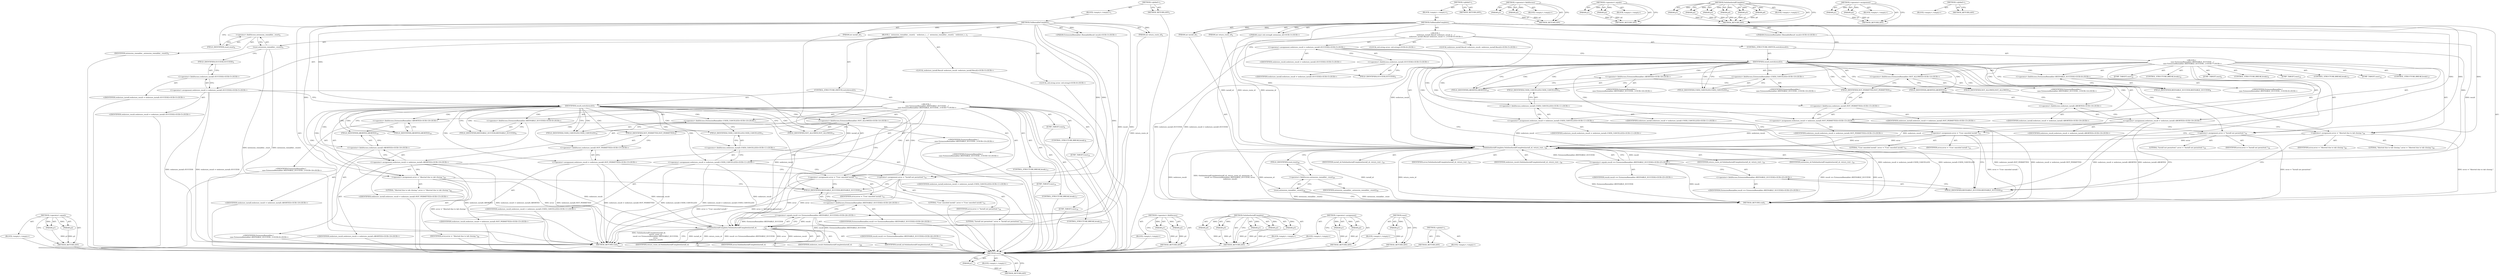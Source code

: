 digraph "&lt;global&gt;" {
vulnerable_132 [label=<(METHOD,&lt;operator&gt;.equals)>];
vulnerable_133 [label=<(PARAM,p1)>];
vulnerable_134 [label=<(PARAM,p2)>];
vulnerable_135 [label=<(BLOCK,&lt;empty&gt;,&lt;empty&gt;)>];
vulnerable_136 [label=<(METHOD_RETURN,ANY)>];
vulnerable_6 [label=<(METHOD,&lt;global&gt;)<SUB>1</SUB>>];
vulnerable_7 [label=<(BLOCK,&lt;empty&gt;,&lt;empty&gt;)<SUB>1</SUB>>];
vulnerable_8 [label=<(METHOD,OnReenableComplete)<SUB>1</SUB>>];
vulnerable_9 [label=<(PARAM,int install_id)<SUB>1</SUB>>];
vulnerable_10 [label=<(PARAM,int return_route_id)<SUB>2</SUB>>];
vulnerable_11 [label="<(PARAM,ExtensionReenabler::ReenableResult result)<SUB>3</SUB>>"];
vulnerable_12 [label=<(BLOCK,{
  extension_reenabler_.reset();
   webstore_i...,{
  extension_reenabler_.reset();
   webstore_i...)<SUB>3</SUB>>];
vulnerable_13 [label=<(reset,extension_reenabler_.reset())<SUB>4</SUB>>];
vulnerable_14 [label=<(&lt;operator&gt;.fieldAccess,extension_reenabler_.reset)<SUB>4</SUB>>];
vulnerable_15 [label=<(IDENTIFIER,extension_reenabler_,extension_reenabler_.reset())<SUB>4</SUB>>];
vulnerable_16 [label=<(FIELD_IDENTIFIER,reset,reset)<SUB>4</SUB>>];
vulnerable_17 [label="<(LOCAL,webstore_install.Result webstore_result: webstore_install.Result)<SUB>5</SUB>>"];
vulnerable_18 [label="<(&lt;operator&gt;.assignment,webstore_result = webstore_install::SUCCESS)<SUB>5</SUB>>"];
vulnerable_19 [label="<(IDENTIFIER,webstore_result,webstore_result = webstore_install::SUCCESS)<SUB>5</SUB>>"];
vulnerable_20 [label="<(&lt;operator&gt;.fieldAccess,webstore_install::SUCCESS)<SUB>5</SUB>>"];
vulnerable_21 [label="<(IDENTIFIER,webstore_install,webstore_result = webstore_install::SUCCESS)<SUB>5</SUB>>"];
vulnerable_22 [label=<(FIELD_IDENTIFIER,SUCCESS,SUCCESS)<SUB>5</SUB>>];
vulnerable_23 [label="<(LOCAL,std.string error: std.string)<SUB>6</SUB>>"];
vulnerable_24 [label=<(CONTROL_STRUCTURE,SWITCH,switch(result))<SUB>7</SUB>>];
vulnerable_25 [label=<(IDENTIFIER,result,switch(result))<SUB>7</SUB>>];
vulnerable_26 [label="<(BLOCK,{
    case ExtensionReenabler::REENABLE_SUCCESS...,{
    case ExtensionReenabler::REENABLE_SUCCESS...)<SUB>7</SUB>>"];
vulnerable_27 [label=<(JUMP_TARGET,case)<SUB>8</SUB>>];
vulnerable_28 [label="<(&lt;operator&gt;.fieldAccess,ExtensionReenabler::REENABLE_SUCCESS)<SUB>8</SUB>>"];
vulnerable_29 [label="<(IDENTIFIER,ExtensionReenabler,{
    case ExtensionReenabler::REENABLE_SUCCESS...)<SUB>8</SUB>>"];
vulnerable_30 [label=<(FIELD_IDENTIFIER,REENABLE_SUCCESS,REENABLE_SUCCESS)<SUB>8</SUB>>];
vulnerable_31 [label=<(CONTROL_STRUCTURE,BREAK,break;)<SUB>9</SUB>>];
vulnerable_32 [label=<(JUMP_TARGET,case)<SUB>10</SUB>>];
vulnerable_33 [label="<(&lt;operator&gt;.fieldAccess,ExtensionReenabler::USER_CANCELED)<SUB>10</SUB>>"];
vulnerable_34 [label="<(IDENTIFIER,ExtensionReenabler,{
    case ExtensionReenabler::REENABLE_SUCCESS...)<SUB>10</SUB>>"];
vulnerable_35 [label=<(FIELD_IDENTIFIER,USER_CANCELED,USER_CANCELED)<SUB>10</SUB>>];
vulnerable_36 [label="<(&lt;operator&gt;.assignment,webstore_result = webstore_install::USER_CANCELLED)<SUB>11</SUB>>"];
vulnerable_37 [label="<(IDENTIFIER,webstore_result,webstore_result = webstore_install::USER_CANCELLED)<SUB>11</SUB>>"];
vulnerable_38 [label="<(&lt;operator&gt;.fieldAccess,webstore_install::USER_CANCELLED)<SUB>11</SUB>>"];
vulnerable_39 [label="<(IDENTIFIER,webstore_install,webstore_result = webstore_install::USER_CANCELLED)<SUB>11</SUB>>"];
vulnerable_40 [label=<(FIELD_IDENTIFIER,USER_CANCELLED,USER_CANCELLED)<SUB>11</SUB>>];
vulnerable_41 [label=<(&lt;operator&gt;.assignment,error = &quot;User canceled install.&quot;)<SUB>12</SUB>>];
vulnerable_42 [label=<(IDENTIFIER,error,error = &quot;User canceled install.&quot;)<SUB>12</SUB>>];
vulnerable_43 [label=<(LITERAL,&quot;User canceled install.&quot;,error = &quot;User canceled install.&quot;)<SUB>12</SUB>>];
vulnerable_44 [label=<(CONTROL_STRUCTURE,BREAK,break;)<SUB>13</SUB>>];
vulnerable_45 [label=<(JUMP_TARGET,case)<SUB>14</SUB>>];
vulnerable_46 [label="<(&lt;operator&gt;.fieldAccess,ExtensionReenabler::NOT_ALLOWED)<SUB>14</SUB>>"];
vulnerable_47 [label="<(IDENTIFIER,ExtensionReenabler,{
    case ExtensionReenabler::REENABLE_SUCCESS...)<SUB>14</SUB>>"];
vulnerable_48 [label=<(FIELD_IDENTIFIER,NOT_ALLOWED,NOT_ALLOWED)<SUB>14</SUB>>];
vulnerable_49 [label="<(&lt;operator&gt;.assignment,webstore_result = webstore_install::NOT_PERMITTED)<SUB>15</SUB>>"];
vulnerable_50 [label="<(IDENTIFIER,webstore_result,webstore_result = webstore_install::NOT_PERMITTED)<SUB>15</SUB>>"];
vulnerable_51 [label="<(&lt;operator&gt;.fieldAccess,webstore_install::NOT_PERMITTED)<SUB>15</SUB>>"];
vulnerable_52 [label="<(IDENTIFIER,webstore_install,webstore_result = webstore_install::NOT_PERMITTED)<SUB>15</SUB>>"];
vulnerable_53 [label=<(FIELD_IDENTIFIER,NOT_PERMITTED,NOT_PERMITTED)<SUB>15</SUB>>];
vulnerable_54 [label=<(&lt;operator&gt;.assignment,error = &quot;Install not permitted.&quot;)<SUB>16</SUB>>];
vulnerable_55 [label=<(IDENTIFIER,error,error = &quot;Install not permitted.&quot;)<SUB>16</SUB>>];
vulnerable_56 [label=<(LITERAL,&quot;Install not permitted.&quot;,error = &quot;Install not permitted.&quot;)<SUB>16</SUB>>];
vulnerable_57 [label=<(CONTROL_STRUCTURE,BREAK,break;)<SUB>17</SUB>>];
vulnerable_58 [label=<(JUMP_TARGET,case)<SUB>18</SUB>>];
vulnerable_59 [label="<(&lt;operator&gt;.fieldAccess,ExtensionReenabler::ABORTED)<SUB>18</SUB>>"];
vulnerable_60 [label="<(IDENTIFIER,ExtensionReenabler,{
    case ExtensionReenabler::REENABLE_SUCCESS...)<SUB>18</SUB>>"];
vulnerable_61 [label=<(FIELD_IDENTIFIER,ABORTED,ABORTED)<SUB>18</SUB>>];
vulnerable_62 [label="<(&lt;operator&gt;.assignment,webstore_result = webstore_install::ABORTED)<SUB>19</SUB>>"];
vulnerable_63 [label="<(IDENTIFIER,webstore_result,webstore_result = webstore_install::ABORTED)<SUB>19</SUB>>"];
vulnerable_64 [label="<(&lt;operator&gt;.fieldAccess,webstore_install::ABORTED)<SUB>19</SUB>>"];
vulnerable_65 [label="<(IDENTIFIER,webstore_install,webstore_result = webstore_install::ABORTED)<SUB>19</SUB>>"];
vulnerable_66 [label=<(FIELD_IDENTIFIER,ABORTED,ABORTED)<SUB>19</SUB>>];
vulnerable_67 [label=<(&lt;operator&gt;.assignment,error = &quot;Aborted due to tab closing.&quot;)<SUB>20</SUB>>];
vulnerable_68 [label=<(IDENTIFIER,error,error = &quot;Aborted due to tab closing.&quot;)<SUB>20</SUB>>];
vulnerable_69 [label=<(LITERAL,&quot;Aborted due to tab closing.&quot;,error = &quot;Aborted due to tab closing.&quot;)<SUB>20</SUB>>];
vulnerable_70 [label=<(CONTROL_STRUCTURE,BREAK,break;)<SUB>21</SUB>>];
vulnerable_71 [label=<(OnInlineInstallComplete,OnInlineInstallComplete(install_id,
           ...)<SUB>24</SUB>>];
vulnerable_72 [label=<(IDENTIFIER,install_id,OnInlineInstallComplete(install_id,
           ...)<SUB>24</SUB>>];
vulnerable_73 [label=<(IDENTIFIER,return_route_id,OnInlineInstallComplete(install_id,
           ...)<SUB>25</SUB>>];
vulnerable_74 [label="<(&lt;operator&gt;.equals,result == ExtensionReenabler::REENABLE_SUCCESS)<SUB>26</SUB>>"];
vulnerable_75 [label="<(IDENTIFIER,result,result == ExtensionReenabler::REENABLE_SUCCESS)<SUB>26</SUB>>"];
vulnerable_76 [label="<(&lt;operator&gt;.fieldAccess,ExtensionReenabler::REENABLE_SUCCESS)<SUB>26</SUB>>"];
vulnerable_77 [label="<(IDENTIFIER,ExtensionReenabler,result == ExtensionReenabler::REENABLE_SUCCESS)<SUB>26</SUB>>"];
vulnerable_78 [label=<(FIELD_IDENTIFIER,REENABLE_SUCCESS,REENABLE_SUCCESS)<SUB>26</SUB>>];
vulnerable_79 [label=<(IDENTIFIER,error,OnInlineInstallComplete(install_id,
           ...)<SUB>27</SUB>>];
vulnerable_80 [label=<(IDENTIFIER,webstore_result,OnInlineInstallComplete(install_id,
           ...)<SUB>28</SUB>>];
vulnerable_81 [label=<(METHOD_RETURN,void)<SUB>1</SUB>>];
vulnerable_83 [label=<(METHOD_RETURN,ANY)<SUB>1</SUB>>];
vulnerable_114 [label=<(METHOD,&lt;operator&gt;.fieldAccess)>];
vulnerable_115 [label=<(PARAM,p1)>];
vulnerable_116 [label=<(PARAM,p2)>];
vulnerable_117 [label=<(BLOCK,&lt;empty&gt;,&lt;empty&gt;)>];
vulnerable_118 [label=<(METHOD_RETURN,ANY)>];
vulnerable_124 [label=<(METHOD,OnInlineInstallComplete)>];
vulnerable_125 [label=<(PARAM,p1)>];
vulnerable_126 [label=<(PARAM,p2)>];
vulnerable_127 [label=<(PARAM,p3)>];
vulnerable_128 [label=<(PARAM,p4)>];
vulnerable_129 [label=<(PARAM,p5)>];
vulnerable_130 [label=<(BLOCK,&lt;empty&gt;,&lt;empty&gt;)>];
vulnerable_131 [label=<(METHOD_RETURN,ANY)>];
vulnerable_119 [label=<(METHOD,&lt;operator&gt;.assignment)>];
vulnerable_120 [label=<(PARAM,p1)>];
vulnerable_121 [label=<(PARAM,p2)>];
vulnerable_122 [label=<(BLOCK,&lt;empty&gt;,&lt;empty&gt;)>];
vulnerable_123 [label=<(METHOD_RETURN,ANY)>];
vulnerable_110 [label=<(METHOD,reset)>];
vulnerable_111 [label=<(PARAM,p1)>];
vulnerable_112 [label=<(BLOCK,&lt;empty&gt;,&lt;empty&gt;)>];
vulnerable_113 [label=<(METHOD_RETURN,ANY)>];
vulnerable_104 [label=<(METHOD,&lt;global&gt;)<SUB>1</SUB>>];
vulnerable_105 [label=<(BLOCK,&lt;empty&gt;,&lt;empty&gt;)>];
vulnerable_106 [label=<(METHOD_RETURN,ANY)>];
fixed_136 [label=<(METHOD,reset)>];
fixed_137 [label=<(PARAM,p1)>];
fixed_138 [label=<(BLOCK,&lt;empty&gt;,&lt;empty&gt;)>];
fixed_139 [label=<(METHOD_RETURN,ANY)>];
fixed_6 [label=<(METHOD,&lt;global&gt;)<SUB>1</SUB>>];
fixed_7 [label=<(BLOCK,&lt;empty&gt;,&lt;empty&gt;)<SUB>1</SUB>>];
fixed_8 [label=<(METHOD,OnReenableComplete)<SUB>1</SUB>>];
fixed_9 [label=<(PARAM,int install_id)<SUB>1</SUB>>];
fixed_10 [label=<(PARAM,int return_route_id)<SUB>2</SUB>>];
fixed_11 [label="<(PARAM,const std::string&amp; extension_id)<SUB>3</SUB>>"];
fixed_12 [label="<(PARAM,ExtensionReenabler::ReenableResult result)<SUB>4</SUB>>"];
fixed_13 [label="<(BLOCK,{
   webstore_install::Result webstore_result =...,{
   webstore_install::Result webstore_result =...)<SUB>4</SUB>>"];
fixed_14 [label="<(LOCAL,webstore_install.Result webstore_result: webstore_install.Result)<SUB>5</SUB>>"];
fixed_15 [label="<(&lt;operator&gt;.assignment,webstore_result = webstore_install::SUCCESS)<SUB>5</SUB>>"];
fixed_16 [label="<(IDENTIFIER,webstore_result,webstore_result = webstore_install::SUCCESS)<SUB>5</SUB>>"];
fixed_17 [label="<(&lt;operator&gt;.fieldAccess,webstore_install::SUCCESS)<SUB>5</SUB>>"];
fixed_18 [label="<(IDENTIFIER,webstore_install,webstore_result = webstore_install::SUCCESS)<SUB>5</SUB>>"];
fixed_19 [label=<(FIELD_IDENTIFIER,SUCCESS,SUCCESS)<SUB>5</SUB>>];
fixed_20 [label="<(LOCAL,std.string error: std.string)<SUB>6</SUB>>"];
fixed_21 [label=<(CONTROL_STRUCTURE,SWITCH,switch(result))<SUB>7</SUB>>];
fixed_22 [label=<(IDENTIFIER,result,switch(result))<SUB>7</SUB>>];
fixed_23 [label="<(BLOCK,{
    case ExtensionReenabler::REENABLE_SUCCESS...,{
    case ExtensionReenabler::REENABLE_SUCCESS...)<SUB>7</SUB>>"];
fixed_24 [label=<(JUMP_TARGET,case)<SUB>8</SUB>>];
fixed_25 [label="<(&lt;operator&gt;.fieldAccess,ExtensionReenabler::REENABLE_SUCCESS)<SUB>8</SUB>>"];
fixed_26 [label="<(IDENTIFIER,ExtensionReenabler,{
    case ExtensionReenabler::REENABLE_SUCCESS...)<SUB>8</SUB>>"];
fixed_27 [label=<(FIELD_IDENTIFIER,REENABLE_SUCCESS,REENABLE_SUCCESS)<SUB>8</SUB>>];
fixed_28 [label=<(CONTROL_STRUCTURE,BREAK,break;)<SUB>9</SUB>>];
fixed_29 [label=<(JUMP_TARGET,case)<SUB>10</SUB>>];
fixed_30 [label="<(&lt;operator&gt;.fieldAccess,ExtensionReenabler::USER_CANCELED)<SUB>10</SUB>>"];
fixed_31 [label="<(IDENTIFIER,ExtensionReenabler,{
    case ExtensionReenabler::REENABLE_SUCCESS...)<SUB>10</SUB>>"];
fixed_32 [label=<(FIELD_IDENTIFIER,USER_CANCELED,USER_CANCELED)<SUB>10</SUB>>];
fixed_33 [label="<(&lt;operator&gt;.assignment,webstore_result = webstore_install::USER_CANCELLED)<SUB>11</SUB>>"];
fixed_34 [label="<(IDENTIFIER,webstore_result,webstore_result = webstore_install::USER_CANCELLED)<SUB>11</SUB>>"];
fixed_35 [label="<(&lt;operator&gt;.fieldAccess,webstore_install::USER_CANCELLED)<SUB>11</SUB>>"];
fixed_36 [label="<(IDENTIFIER,webstore_install,webstore_result = webstore_install::USER_CANCELLED)<SUB>11</SUB>>"];
fixed_37 [label=<(FIELD_IDENTIFIER,USER_CANCELLED,USER_CANCELLED)<SUB>11</SUB>>];
fixed_38 [label=<(&lt;operator&gt;.assignment,error = &quot;User canceled install.&quot;)<SUB>12</SUB>>];
fixed_39 [label=<(IDENTIFIER,error,error = &quot;User canceled install.&quot;)<SUB>12</SUB>>];
fixed_40 [label=<(LITERAL,&quot;User canceled install.&quot;,error = &quot;User canceled install.&quot;)<SUB>12</SUB>>];
fixed_41 [label=<(CONTROL_STRUCTURE,BREAK,break;)<SUB>13</SUB>>];
fixed_42 [label=<(JUMP_TARGET,case)<SUB>14</SUB>>];
fixed_43 [label="<(&lt;operator&gt;.fieldAccess,ExtensionReenabler::NOT_ALLOWED)<SUB>14</SUB>>"];
fixed_44 [label="<(IDENTIFIER,ExtensionReenabler,{
    case ExtensionReenabler::REENABLE_SUCCESS...)<SUB>14</SUB>>"];
fixed_45 [label=<(FIELD_IDENTIFIER,NOT_ALLOWED,NOT_ALLOWED)<SUB>14</SUB>>];
fixed_46 [label="<(&lt;operator&gt;.assignment,webstore_result = webstore_install::NOT_PERMITTED)<SUB>15</SUB>>"];
fixed_47 [label="<(IDENTIFIER,webstore_result,webstore_result = webstore_install::NOT_PERMITTED)<SUB>15</SUB>>"];
fixed_48 [label="<(&lt;operator&gt;.fieldAccess,webstore_install::NOT_PERMITTED)<SUB>15</SUB>>"];
fixed_49 [label="<(IDENTIFIER,webstore_install,webstore_result = webstore_install::NOT_PERMITTED)<SUB>15</SUB>>"];
fixed_50 [label=<(FIELD_IDENTIFIER,NOT_PERMITTED,NOT_PERMITTED)<SUB>15</SUB>>];
fixed_51 [label=<(&lt;operator&gt;.assignment,error = &quot;Install not permitted.&quot;)<SUB>16</SUB>>];
fixed_52 [label=<(IDENTIFIER,error,error = &quot;Install not permitted.&quot;)<SUB>16</SUB>>];
fixed_53 [label=<(LITERAL,&quot;Install not permitted.&quot;,error = &quot;Install not permitted.&quot;)<SUB>16</SUB>>];
fixed_54 [label=<(CONTROL_STRUCTURE,BREAK,break;)<SUB>17</SUB>>];
fixed_55 [label=<(JUMP_TARGET,case)<SUB>18</SUB>>];
fixed_56 [label="<(&lt;operator&gt;.fieldAccess,ExtensionReenabler::ABORTED)<SUB>18</SUB>>"];
fixed_57 [label="<(IDENTIFIER,ExtensionReenabler,{
    case ExtensionReenabler::REENABLE_SUCCESS...)<SUB>18</SUB>>"];
fixed_58 [label=<(FIELD_IDENTIFIER,ABORTED,ABORTED)<SUB>18</SUB>>];
fixed_59 [label="<(&lt;operator&gt;.assignment,webstore_result = webstore_install::ABORTED)<SUB>19</SUB>>"];
fixed_60 [label="<(IDENTIFIER,webstore_result,webstore_result = webstore_install::ABORTED)<SUB>19</SUB>>"];
fixed_61 [label="<(&lt;operator&gt;.fieldAccess,webstore_install::ABORTED)<SUB>19</SUB>>"];
fixed_62 [label="<(IDENTIFIER,webstore_install,webstore_result = webstore_install::ABORTED)<SUB>19</SUB>>"];
fixed_63 [label=<(FIELD_IDENTIFIER,ABORTED,ABORTED)<SUB>19</SUB>>];
fixed_64 [label=<(&lt;operator&gt;.assignment,error = &quot;Aborted due to tab closing.&quot;)<SUB>20</SUB>>];
fixed_65 [label=<(IDENTIFIER,error,error = &quot;Aborted due to tab closing.&quot;)<SUB>20</SUB>>];
fixed_66 [label=<(LITERAL,&quot;Aborted due to tab closing.&quot;,error = &quot;Aborted due to tab closing.&quot;)<SUB>20</SUB>>];
fixed_67 [label=<(CONTROL_STRUCTURE,BREAK,break;)<SUB>21</SUB>>];
fixed_68 [label=<(OnInlineInstallComplete,OnInlineInstallComplete(install_id, return_rout...)<SUB>24</SUB>>];
fixed_69 [label=<(IDENTIFIER,install_id,OnInlineInstallComplete(install_id, return_rout...)<SUB>24</SUB>>];
fixed_70 [label=<(IDENTIFIER,return_route_id,OnInlineInstallComplete(install_id, return_rout...)<SUB>24</SUB>>];
fixed_71 [label=<(IDENTIFIER,extension_id,OnInlineInstallComplete(install_id, return_rout...)<SUB>24</SUB>>];
fixed_72 [label="<(&lt;operator&gt;.equals,result == ExtensionReenabler::REENABLE_SUCCESS)<SUB>25</SUB>>"];
fixed_73 [label="<(IDENTIFIER,result,result == ExtensionReenabler::REENABLE_SUCCESS)<SUB>25</SUB>>"];
fixed_74 [label="<(&lt;operator&gt;.fieldAccess,ExtensionReenabler::REENABLE_SUCCESS)<SUB>25</SUB>>"];
fixed_75 [label="<(IDENTIFIER,ExtensionReenabler,result == ExtensionReenabler::REENABLE_SUCCESS)<SUB>25</SUB>>"];
fixed_76 [label=<(FIELD_IDENTIFIER,REENABLE_SUCCESS,REENABLE_SUCCESS)<SUB>25</SUB>>];
fixed_77 [label=<(IDENTIFIER,error,OnInlineInstallComplete(install_id, return_rout...)<SUB>25</SUB>>];
fixed_78 [label=<(IDENTIFIER,webstore_result,OnInlineInstallComplete(install_id, return_rout...)<SUB>26</SUB>>];
fixed_79 [label=<(reset,extension_reenabler_.reset())<SUB>29</SUB>>];
fixed_80 [label=<(&lt;operator&gt;.fieldAccess,extension_reenabler_.reset)<SUB>29</SUB>>];
fixed_81 [label=<(IDENTIFIER,extension_reenabler_,extension_reenabler_.reset())<SUB>29</SUB>>];
fixed_82 [label=<(FIELD_IDENTIFIER,reset,reset)<SUB>29</SUB>>];
fixed_83 [label=<(METHOD_RETURN,void)<SUB>1</SUB>>];
fixed_85 [label=<(METHOD_RETURN,ANY)<SUB>1</SUB>>];
fixed_117 [label=<(METHOD,&lt;operator&gt;.fieldAccess)>];
fixed_118 [label=<(PARAM,p1)>];
fixed_119 [label=<(PARAM,p2)>];
fixed_120 [label=<(BLOCK,&lt;empty&gt;,&lt;empty&gt;)>];
fixed_121 [label=<(METHOD_RETURN,ANY)>];
fixed_131 [label=<(METHOD,&lt;operator&gt;.equals)>];
fixed_132 [label=<(PARAM,p1)>];
fixed_133 [label=<(PARAM,p2)>];
fixed_134 [label=<(BLOCK,&lt;empty&gt;,&lt;empty&gt;)>];
fixed_135 [label=<(METHOD_RETURN,ANY)>];
fixed_122 [label=<(METHOD,OnInlineInstallComplete)>];
fixed_123 [label=<(PARAM,p1)>];
fixed_124 [label=<(PARAM,p2)>];
fixed_125 [label=<(PARAM,p3)>];
fixed_126 [label=<(PARAM,p4)>];
fixed_127 [label=<(PARAM,p5)>];
fixed_128 [label=<(PARAM,p6)>];
fixed_129 [label=<(BLOCK,&lt;empty&gt;,&lt;empty&gt;)>];
fixed_130 [label=<(METHOD_RETURN,ANY)>];
fixed_112 [label=<(METHOD,&lt;operator&gt;.assignment)>];
fixed_113 [label=<(PARAM,p1)>];
fixed_114 [label=<(PARAM,p2)>];
fixed_115 [label=<(BLOCK,&lt;empty&gt;,&lt;empty&gt;)>];
fixed_116 [label=<(METHOD_RETURN,ANY)>];
fixed_106 [label=<(METHOD,&lt;global&gt;)<SUB>1</SUB>>];
fixed_107 [label=<(BLOCK,&lt;empty&gt;,&lt;empty&gt;)>];
fixed_108 [label=<(METHOD_RETURN,ANY)>];
vulnerable_132 -> vulnerable_133  [key=0, label="AST: "];
vulnerable_132 -> vulnerable_133  [key=1, label="DDG: "];
vulnerable_132 -> vulnerable_135  [key=0, label="AST: "];
vulnerable_132 -> vulnerable_134  [key=0, label="AST: "];
vulnerable_132 -> vulnerable_134  [key=1, label="DDG: "];
vulnerable_132 -> vulnerable_136  [key=0, label="AST: "];
vulnerable_132 -> vulnerable_136  [key=1, label="CFG: "];
vulnerable_133 -> vulnerable_136  [key=0, label="DDG: p1"];
vulnerable_134 -> vulnerable_136  [key=0, label="DDG: p2"];
vulnerable_135 -> fixed_136  [key=0];
vulnerable_136 -> fixed_136  [key=0];
vulnerable_6 -> vulnerable_7  [key=0, label="AST: "];
vulnerable_6 -> vulnerable_83  [key=0, label="AST: "];
vulnerable_6 -> vulnerable_83  [key=1, label="CFG: "];
vulnerable_7 -> vulnerable_8  [key=0, label="AST: "];
vulnerable_8 -> vulnerable_9  [key=0, label="AST: "];
vulnerable_8 -> vulnerable_9  [key=1, label="DDG: "];
vulnerable_8 -> vulnerable_10  [key=0, label="AST: "];
vulnerable_8 -> vulnerable_10  [key=1, label="DDG: "];
vulnerable_8 -> vulnerable_11  [key=0, label="AST: "];
vulnerable_8 -> vulnerable_11  [key=1, label="DDG: "];
vulnerable_8 -> vulnerable_12  [key=0, label="AST: "];
vulnerable_8 -> vulnerable_81  [key=0, label="AST: "];
vulnerable_8 -> vulnerable_16  [key=0, label="CFG: "];
vulnerable_8 -> vulnerable_25  [key=0, label="DDG: "];
vulnerable_8 -> vulnerable_71  [key=0, label="DDG: "];
vulnerable_8 -> vulnerable_41  [key=0, label="DDG: "];
vulnerable_8 -> vulnerable_54  [key=0, label="DDG: "];
vulnerable_8 -> vulnerable_67  [key=0, label="DDG: "];
vulnerable_8 -> vulnerable_74  [key=0, label="DDG: "];
vulnerable_9 -> vulnerable_71  [key=0, label="DDG: install_id"];
vulnerable_10 -> vulnerable_71  [key=0, label="DDG: return_route_id"];
vulnerable_11 -> vulnerable_74  [key=0, label="DDG: result"];
vulnerable_12 -> vulnerable_13  [key=0, label="AST: "];
vulnerable_12 -> vulnerable_17  [key=0, label="AST: "];
vulnerable_12 -> vulnerable_18  [key=0, label="AST: "];
vulnerable_12 -> vulnerable_23  [key=0, label="AST: "];
vulnerable_12 -> vulnerable_24  [key=0, label="AST: "];
vulnerable_12 -> vulnerable_71  [key=0, label="AST: "];
vulnerable_13 -> vulnerable_14  [key=0, label="AST: "];
vulnerable_13 -> vulnerable_22  [key=0, label="CFG: "];
vulnerable_13 -> vulnerable_81  [key=0, label="DDG: extension_reenabler_.reset"];
vulnerable_13 -> vulnerable_81  [key=1, label="DDG: extension_reenabler_.reset()"];
vulnerable_14 -> vulnerable_15  [key=0, label="AST: "];
vulnerable_14 -> vulnerable_16  [key=0, label="AST: "];
vulnerable_14 -> vulnerable_13  [key=0, label="CFG: "];
vulnerable_15 -> fixed_136  [key=0];
vulnerable_16 -> vulnerable_14  [key=0, label="CFG: "];
vulnerable_17 -> fixed_136  [key=0];
vulnerable_18 -> vulnerable_19  [key=0, label="AST: "];
vulnerable_18 -> vulnerable_20  [key=0, label="AST: "];
vulnerable_18 -> vulnerable_25  [key=0, label="CFG: "];
vulnerable_18 -> vulnerable_81  [key=0, label="DDG: webstore_install::SUCCESS"];
vulnerable_18 -> vulnerable_81  [key=1, label="DDG: webstore_result = webstore_install::SUCCESS"];
vulnerable_18 -> vulnerable_71  [key=0, label="DDG: webstore_result"];
vulnerable_19 -> fixed_136  [key=0];
vulnerable_20 -> vulnerable_21  [key=0, label="AST: "];
vulnerable_20 -> vulnerable_22  [key=0, label="AST: "];
vulnerable_20 -> vulnerable_18  [key=0, label="CFG: "];
vulnerable_21 -> fixed_136  [key=0];
vulnerable_22 -> vulnerable_20  [key=0, label="CFG: "];
vulnerable_23 -> fixed_136  [key=0];
vulnerable_24 -> vulnerable_25  [key=0, label="AST: "];
vulnerable_24 -> vulnerable_26  [key=0, label="AST: "];
vulnerable_25 -> vulnerable_30  [key=0, label="CFG: "];
vulnerable_25 -> vulnerable_30  [key=1, label="CDG: "];
vulnerable_25 -> vulnerable_35  [key=0, label="CFG: "];
vulnerable_25 -> vulnerable_35  [key=1, label="CDG: "];
vulnerable_25 -> vulnerable_48  [key=0, label="CFG: "];
vulnerable_25 -> vulnerable_48  [key=1, label="CDG: "];
vulnerable_25 -> vulnerable_61  [key=0, label="CFG: "];
vulnerable_25 -> vulnerable_61  [key=1, label="CDG: "];
vulnerable_25 -> vulnerable_78  [key=0, label="CFG: "];
vulnerable_25 -> vulnerable_49  [key=0, label="CDG: "];
vulnerable_25 -> vulnerable_33  [key=0, label="CDG: "];
vulnerable_25 -> vulnerable_64  [key=0, label="CDG: "];
vulnerable_25 -> vulnerable_51  [key=0, label="CDG: "];
vulnerable_25 -> vulnerable_28  [key=0, label="CDG: "];
vulnerable_25 -> vulnerable_66  [key=0, label="CDG: "];
vulnerable_25 -> vulnerable_36  [key=0, label="CDG: "];
vulnerable_25 -> vulnerable_46  [key=0, label="CDG: "];
vulnerable_25 -> vulnerable_53  [key=0, label="CDG: "];
vulnerable_25 -> vulnerable_38  [key=0, label="CDG: "];
vulnerable_25 -> vulnerable_67  [key=0, label="CDG: "];
vulnerable_25 -> vulnerable_41  [key=0, label="CDG: "];
vulnerable_25 -> vulnerable_40  [key=0, label="CDG: "];
vulnerable_25 -> vulnerable_59  [key=0, label="CDG: "];
vulnerable_25 -> vulnerable_54  [key=0, label="CDG: "];
vulnerable_25 -> vulnerable_62  [key=0, label="CDG: "];
vulnerable_26 -> vulnerable_27  [key=0, label="AST: "];
vulnerable_26 -> vulnerable_28  [key=0, label="AST: "];
vulnerable_26 -> vulnerable_31  [key=0, label="AST: "];
vulnerable_26 -> vulnerable_32  [key=0, label="AST: "];
vulnerable_26 -> vulnerable_33  [key=0, label="AST: "];
vulnerable_26 -> vulnerable_36  [key=0, label="AST: "];
vulnerable_26 -> vulnerable_41  [key=0, label="AST: "];
vulnerable_26 -> vulnerable_44  [key=0, label="AST: "];
vulnerable_26 -> vulnerable_45  [key=0, label="AST: "];
vulnerable_26 -> vulnerable_46  [key=0, label="AST: "];
vulnerable_26 -> vulnerable_49  [key=0, label="AST: "];
vulnerable_26 -> vulnerable_54  [key=0, label="AST: "];
vulnerable_26 -> vulnerable_57  [key=0, label="AST: "];
vulnerable_26 -> vulnerable_58  [key=0, label="AST: "];
vulnerable_26 -> vulnerable_59  [key=0, label="AST: "];
vulnerable_26 -> vulnerable_62  [key=0, label="AST: "];
vulnerable_26 -> vulnerable_67  [key=0, label="AST: "];
vulnerable_26 -> vulnerable_70  [key=0, label="AST: "];
vulnerable_27 -> fixed_136  [key=0];
vulnerable_28 -> vulnerable_29  [key=0, label="AST: "];
vulnerable_28 -> vulnerable_30  [key=0, label="AST: "];
vulnerable_28 -> vulnerable_78  [key=0, label="CFG: "];
vulnerable_29 -> fixed_136  [key=0];
vulnerable_30 -> vulnerable_28  [key=0, label="CFG: "];
vulnerable_31 -> fixed_136  [key=0];
vulnerable_32 -> fixed_136  [key=0];
vulnerable_33 -> vulnerable_34  [key=0, label="AST: "];
vulnerable_33 -> vulnerable_35  [key=0, label="AST: "];
vulnerable_33 -> vulnerable_40  [key=0, label="CFG: "];
vulnerable_34 -> fixed_136  [key=0];
vulnerable_35 -> vulnerable_33  [key=0, label="CFG: "];
vulnerable_36 -> vulnerable_37  [key=0, label="AST: "];
vulnerable_36 -> vulnerable_38  [key=0, label="AST: "];
vulnerable_36 -> vulnerable_41  [key=0, label="CFG: "];
vulnerable_36 -> vulnerable_81  [key=0, label="DDG: webstore_install::USER_CANCELLED"];
vulnerable_36 -> vulnerable_81  [key=1, label="DDG: webstore_result = webstore_install::USER_CANCELLED"];
vulnerable_36 -> vulnerable_71  [key=0, label="DDG: webstore_result"];
vulnerable_37 -> fixed_136  [key=0];
vulnerable_38 -> vulnerable_39  [key=0, label="AST: "];
vulnerable_38 -> vulnerable_40  [key=0, label="AST: "];
vulnerable_38 -> vulnerable_36  [key=0, label="CFG: "];
vulnerable_39 -> fixed_136  [key=0];
vulnerable_40 -> vulnerable_38  [key=0, label="CFG: "];
vulnerable_41 -> vulnerable_42  [key=0, label="AST: "];
vulnerable_41 -> vulnerable_43  [key=0, label="AST: "];
vulnerable_41 -> vulnerable_78  [key=0, label="CFG: "];
vulnerable_41 -> vulnerable_81  [key=0, label="DDG: error = &quot;User canceled install.&quot;"];
vulnerable_41 -> vulnerable_71  [key=0, label="DDG: error"];
vulnerable_42 -> fixed_136  [key=0];
vulnerable_43 -> fixed_136  [key=0];
vulnerable_44 -> fixed_136  [key=0];
vulnerable_45 -> fixed_136  [key=0];
vulnerable_46 -> vulnerable_47  [key=0, label="AST: "];
vulnerable_46 -> vulnerable_48  [key=0, label="AST: "];
vulnerable_46 -> vulnerable_53  [key=0, label="CFG: "];
vulnerable_47 -> fixed_136  [key=0];
vulnerable_48 -> vulnerable_46  [key=0, label="CFG: "];
vulnerable_49 -> vulnerable_50  [key=0, label="AST: "];
vulnerable_49 -> vulnerable_51  [key=0, label="AST: "];
vulnerable_49 -> vulnerable_54  [key=0, label="CFG: "];
vulnerable_49 -> vulnerable_81  [key=0, label="DDG: webstore_install::NOT_PERMITTED"];
vulnerable_49 -> vulnerable_81  [key=1, label="DDG: webstore_result = webstore_install::NOT_PERMITTED"];
vulnerable_49 -> vulnerable_71  [key=0, label="DDG: webstore_result"];
vulnerable_50 -> fixed_136  [key=0];
vulnerable_51 -> vulnerable_52  [key=0, label="AST: "];
vulnerable_51 -> vulnerable_53  [key=0, label="AST: "];
vulnerable_51 -> vulnerable_49  [key=0, label="CFG: "];
vulnerable_52 -> fixed_136  [key=0];
vulnerable_53 -> vulnerable_51  [key=0, label="CFG: "];
vulnerable_54 -> vulnerable_55  [key=0, label="AST: "];
vulnerable_54 -> vulnerable_56  [key=0, label="AST: "];
vulnerable_54 -> vulnerable_78  [key=0, label="CFG: "];
vulnerable_54 -> vulnerable_81  [key=0, label="DDG: error = &quot;Install not permitted.&quot;"];
vulnerable_54 -> vulnerable_71  [key=0, label="DDG: error"];
vulnerable_55 -> fixed_136  [key=0];
vulnerable_56 -> fixed_136  [key=0];
vulnerable_57 -> fixed_136  [key=0];
vulnerable_58 -> fixed_136  [key=0];
vulnerable_59 -> vulnerable_60  [key=0, label="AST: "];
vulnerable_59 -> vulnerable_61  [key=0, label="AST: "];
vulnerable_59 -> vulnerable_66  [key=0, label="CFG: "];
vulnerable_60 -> fixed_136  [key=0];
vulnerable_61 -> vulnerable_59  [key=0, label="CFG: "];
vulnerable_62 -> vulnerable_63  [key=0, label="AST: "];
vulnerable_62 -> vulnerable_64  [key=0, label="AST: "];
vulnerable_62 -> vulnerable_67  [key=0, label="CFG: "];
vulnerable_62 -> vulnerable_81  [key=0, label="DDG: webstore_install::ABORTED"];
vulnerable_62 -> vulnerable_81  [key=1, label="DDG: webstore_result = webstore_install::ABORTED"];
vulnerable_62 -> vulnerable_71  [key=0, label="DDG: webstore_result"];
vulnerable_63 -> fixed_136  [key=0];
vulnerable_64 -> vulnerable_65  [key=0, label="AST: "];
vulnerable_64 -> vulnerable_66  [key=0, label="AST: "];
vulnerable_64 -> vulnerable_62  [key=0, label="CFG: "];
vulnerable_65 -> fixed_136  [key=0];
vulnerable_66 -> vulnerable_64  [key=0, label="CFG: "];
vulnerable_67 -> vulnerable_68  [key=0, label="AST: "];
vulnerable_67 -> vulnerable_69  [key=0, label="AST: "];
vulnerable_67 -> vulnerable_78  [key=0, label="CFG: "];
vulnerable_67 -> vulnerable_81  [key=0, label="DDG: error = &quot;Aborted due to tab closing.&quot;"];
vulnerable_67 -> vulnerable_71  [key=0, label="DDG: error"];
vulnerable_68 -> fixed_136  [key=0];
vulnerable_69 -> fixed_136  [key=0];
vulnerable_70 -> fixed_136  [key=0];
vulnerable_71 -> vulnerable_72  [key=0, label="AST: "];
vulnerable_71 -> vulnerable_73  [key=0, label="AST: "];
vulnerable_71 -> vulnerable_74  [key=0, label="AST: "];
vulnerable_71 -> vulnerable_79  [key=0, label="AST: "];
vulnerable_71 -> vulnerable_80  [key=0, label="AST: "];
vulnerable_71 -> vulnerable_81  [key=0, label="CFG: "];
vulnerable_71 -> vulnerable_81  [key=1, label="DDG: install_id"];
vulnerable_71 -> vulnerable_81  [key=2, label="DDG: return_route_id"];
vulnerable_71 -> vulnerable_81  [key=3, label="DDG: result == ExtensionReenabler::REENABLE_SUCCESS"];
vulnerable_71 -> vulnerable_81  [key=4, label="DDG: error"];
vulnerable_71 -> vulnerable_81  [key=5, label="DDG: webstore_result"];
vulnerable_71 -> vulnerable_81  [key=6, label="DDG: OnInlineInstallComplete(install_id,
                          return_route_id,
                          result == ExtensionReenabler::REENABLE_SUCCESS,
                          error,
                           webstore_result)"];
vulnerable_72 -> fixed_136  [key=0];
vulnerable_73 -> fixed_136  [key=0];
vulnerable_74 -> vulnerable_75  [key=0, label="AST: "];
vulnerable_74 -> vulnerable_76  [key=0, label="AST: "];
vulnerable_74 -> vulnerable_71  [key=0, label="CFG: "];
vulnerable_74 -> vulnerable_71  [key=1, label="DDG: result"];
vulnerable_74 -> vulnerable_71  [key=2, label="DDG: ExtensionReenabler::REENABLE_SUCCESS"];
vulnerable_74 -> vulnerable_81  [key=0, label="DDG: result"];
vulnerable_74 -> vulnerable_81  [key=1, label="DDG: ExtensionReenabler::REENABLE_SUCCESS"];
vulnerable_75 -> fixed_136  [key=0];
vulnerable_76 -> vulnerable_77  [key=0, label="AST: "];
vulnerable_76 -> vulnerable_78  [key=0, label="AST: "];
vulnerable_76 -> vulnerable_74  [key=0, label="CFG: "];
vulnerable_77 -> fixed_136  [key=0];
vulnerable_78 -> vulnerable_76  [key=0, label="CFG: "];
vulnerable_79 -> fixed_136  [key=0];
vulnerable_80 -> fixed_136  [key=0];
vulnerable_81 -> fixed_136  [key=0];
vulnerable_83 -> fixed_136  [key=0];
vulnerable_114 -> vulnerable_115  [key=0, label="AST: "];
vulnerable_114 -> vulnerable_115  [key=1, label="DDG: "];
vulnerable_114 -> vulnerable_117  [key=0, label="AST: "];
vulnerable_114 -> vulnerable_116  [key=0, label="AST: "];
vulnerable_114 -> vulnerable_116  [key=1, label="DDG: "];
vulnerable_114 -> vulnerable_118  [key=0, label="AST: "];
vulnerable_114 -> vulnerable_118  [key=1, label="CFG: "];
vulnerable_115 -> vulnerable_118  [key=0, label="DDG: p1"];
vulnerable_116 -> vulnerable_118  [key=0, label="DDG: p2"];
vulnerable_117 -> fixed_136  [key=0];
vulnerable_118 -> fixed_136  [key=0];
vulnerable_124 -> vulnerable_125  [key=0, label="AST: "];
vulnerable_124 -> vulnerable_125  [key=1, label="DDG: "];
vulnerable_124 -> vulnerable_130  [key=0, label="AST: "];
vulnerable_124 -> vulnerable_126  [key=0, label="AST: "];
vulnerable_124 -> vulnerable_126  [key=1, label="DDG: "];
vulnerable_124 -> vulnerable_131  [key=0, label="AST: "];
vulnerable_124 -> vulnerable_131  [key=1, label="CFG: "];
vulnerable_124 -> vulnerable_127  [key=0, label="AST: "];
vulnerable_124 -> vulnerable_127  [key=1, label="DDG: "];
vulnerable_124 -> vulnerable_128  [key=0, label="AST: "];
vulnerable_124 -> vulnerable_128  [key=1, label="DDG: "];
vulnerable_124 -> vulnerable_129  [key=0, label="AST: "];
vulnerable_124 -> vulnerable_129  [key=1, label="DDG: "];
vulnerable_125 -> vulnerable_131  [key=0, label="DDG: p1"];
vulnerable_126 -> vulnerable_131  [key=0, label="DDG: p2"];
vulnerable_127 -> vulnerable_131  [key=0, label="DDG: p3"];
vulnerable_128 -> vulnerable_131  [key=0, label="DDG: p4"];
vulnerable_129 -> vulnerable_131  [key=0, label="DDG: p5"];
vulnerable_130 -> fixed_136  [key=0];
vulnerable_131 -> fixed_136  [key=0];
vulnerable_119 -> vulnerable_120  [key=0, label="AST: "];
vulnerable_119 -> vulnerable_120  [key=1, label="DDG: "];
vulnerable_119 -> vulnerable_122  [key=0, label="AST: "];
vulnerable_119 -> vulnerable_121  [key=0, label="AST: "];
vulnerable_119 -> vulnerable_121  [key=1, label="DDG: "];
vulnerable_119 -> vulnerable_123  [key=0, label="AST: "];
vulnerable_119 -> vulnerable_123  [key=1, label="CFG: "];
vulnerable_120 -> vulnerable_123  [key=0, label="DDG: p1"];
vulnerable_121 -> vulnerable_123  [key=0, label="DDG: p2"];
vulnerable_122 -> fixed_136  [key=0];
vulnerable_123 -> fixed_136  [key=0];
vulnerable_110 -> vulnerable_111  [key=0, label="AST: "];
vulnerable_110 -> vulnerable_111  [key=1, label="DDG: "];
vulnerable_110 -> vulnerable_112  [key=0, label="AST: "];
vulnerable_110 -> vulnerable_113  [key=0, label="AST: "];
vulnerable_110 -> vulnerable_113  [key=1, label="CFG: "];
vulnerable_111 -> vulnerable_113  [key=0, label="DDG: p1"];
vulnerable_112 -> fixed_136  [key=0];
vulnerable_113 -> fixed_136  [key=0];
vulnerable_104 -> vulnerable_105  [key=0, label="AST: "];
vulnerable_104 -> vulnerable_106  [key=0, label="AST: "];
vulnerable_104 -> vulnerable_106  [key=1, label="CFG: "];
vulnerable_105 -> fixed_136  [key=0];
vulnerable_106 -> fixed_136  [key=0];
fixed_136 -> fixed_137  [key=0, label="AST: "];
fixed_136 -> fixed_137  [key=1, label="DDG: "];
fixed_136 -> fixed_138  [key=0, label="AST: "];
fixed_136 -> fixed_139  [key=0, label="AST: "];
fixed_136 -> fixed_139  [key=1, label="CFG: "];
fixed_137 -> fixed_139  [key=0, label="DDG: p1"];
fixed_6 -> fixed_7  [key=0, label="AST: "];
fixed_6 -> fixed_85  [key=0, label="AST: "];
fixed_6 -> fixed_85  [key=1, label="CFG: "];
fixed_7 -> fixed_8  [key=0, label="AST: "];
fixed_8 -> fixed_9  [key=0, label="AST: "];
fixed_8 -> fixed_9  [key=1, label="DDG: "];
fixed_8 -> fixed_10  [key=0, label="AST: "];
fixed_8 -> fixed_10  [key=1, label="DDG: "];
fixed_8 -> fixed_11  [key=0, label="AST: "];
fixed_8 -> fixed_11  [key=1, label="DDG: "];
fixed_8 -> fixed_12  [key=0, label="AST: "];
fixed_8 -> fixed_12  [key=1, label="DDG: "];
fixed_8 -> fixed_13  [key=0, label="AST: "];
fixed_8 -> fixed_83  [key=0, label="AST: "];
fixed_8 -> fixed_19  [key=0, label="CFG: "];
fixed_8 -> fixed_22  [key=0, label="DDG: "];
fixed_8 -> fixed_68  [key=0, label="DDG: "];
fixed_8 -> fixed_38  [key=0, label="DDG: "];
fixed_8 -> fixed_51  [key=0, label="DDG: "];
fixed_8 -> fixed_64  [key=0, label="DDG: "];
fixed_8 -> fixed_72  [key=0, label="DDG: "];
fixed_9 -> fixed_68  [key=0, label="DDG: install_id"];
fixed_10 -> fixed_68  [key=0, label="DDG: return_route_id"];
fixed_11 -> fixed_68  [key=0, label="DDG: extension_id"];
fixed_12 -> fixed_72  [key=0, label="DDG: result"];
fixed_13 -> fixed_14  [key=0, label="AST: "];
fixed_13 -> fixed_15  [key=0, label="AST: "];
fixed_13 -> fixed_20  [key=0, label="AST: "];
fixed_13 -> fixed_21  [key=0, label="AST: "];
fixed_13 -> fixed_68  [key=0, label="AST: "];
fixed_13 -> fixed_79  [key=0, label="AST: "];
fixed_15 -> fixed_16  [key=0, label="AST: "];
fixed_15 -> fixed_17  [key=0, label="AST: "];
fixed_15 -> fixed_22  [key=0, label="CFG: "];
fixed_15 -> fixed_83  [key=0, label="DDG: webstore_install::SUCCESS"];
fixed_15 -> fixed_83  [key=1, label="DDG: webstore_result = webstore_install::SUCCESS"];
fixed_15 -> fixed_68  [key=0, label="DDG: webstore_result"];
fixed_17 -> fixed_18  [key=0, label="AST: "];
fixed_17 -> fixed_19  [key=0, label="AST: "];
fixed_17 -> fixed_15  [key=0, label="CFG: "];
fixed_19 -> fixed_17  [key=0, label="CFG: "];
fixed_21 -> fixed_22  [key=0, label="AST: "];
fixed_21 -> fixed_23  [key=0, label="AST: "];
fixed_22 -> fixed_27  [key=0, label="CFG: "];
fixed_22 -> fixed_27  [key=1, label="CDG: "];
fixed_22 -> fixed_32  [key=0, label="CFG: "];
fixed_22 -> fixed_32  [key=1, label="CDG: "];
fixed_22 -> fixed_45  [key=0, label="CFG: "];
fixed_22 -> fixed_45  [key=1, label="CDG: "];
fixed_22 -> fixed_58  [key=0, label="CFG: "];
fixed_22 -> fixed_58  [key=1, label="CDG: "];
fixed_22 -> fixed_76  [key=0, label="CFG: "];
fixed_22 -> fixed_30  [key=0, label="CDG: "];
fixed_22 -> fixed_48  [key=0, label="CDG: "];
fixed_22 -> fixed_33  [key=0, label="CDG: "];
fixed_22 -> fixed_61  [key=0, label="CDG: "];
fixed_22 -> fixed_64  [key=0, label="CDG: "];
fixed_22 -> fixed_51  [key=0, label="CDG: "];
fixed_22 -> fixed_37  [key=0, label="CDG: "];
fixed_22 -> fixed_46  [key=0, label="CDG: "];
fixed_22 -> fixed_38  [key=0, label="CDG: "];
fixed_22 -> fixed_25  [key=0, label="CDG: "];
fixed_22 -> fixed_56  [key=0, label="CDG: "];
fixed_22 -> fixed_63  [key=0, label="CDG: "];
fixed_22 -> fixed_50  [key=0, label="CDG: "];
fixed_22 -> fixed_59  [key=0, label="CDG: "];
fixed_22 -> fixed_35  [key=0, label="CDG: "];
fixed_22 -> fixed_43  [key=0, label="CDG: "];
fixed_23 -> fixed_24  [key=0, label="AST: "];
fixed_23 -> fixed_25  [key=0, label="AST: "];
fixed_23 -> fixed_28  [key=0, label="AST: "];
fixed_23 -> fixed_29  [key=0, label="AST: "];
fixed_23 -> fixed_30  [key=0, label="AST: "];
fixed_23 -> fixed_33  [key=0, label="AST: "];
fixed_23 -> fixed_38  [key=0, label="AST: "];
fixed_23 -> fixed_41  [key=0, label="AST: "];
fixed_23 -> fixed_42  [key=0, label="AST: "];
fixed_23 -> fixed_43  [key=0, label="AST: "];
fixed_23 -> fixed_46  [key=0, label="AST: "];
fixed_23 -> fixed_51  [key=0, label="AST: "];
fixed_23 -> fixed_54  [key=0, label="AST: "];
fixed_23 -> fixed_55  [key=0, label="AST: "];
fixed_23 -> fixed_56  [key=0, label="AST: "];
fixed_23 -> fixed_59  [key=0, label="AST: "];
fixed_23 -> fixed_64  [key=0, label="AST: "];
fixed_23 -> fixed_67  [key=0, label="AST: "];
fixed_25 -> fixed_26  [key=0, label="AST: "];
fixed_25 -> fixed_27  [key=0, label="AST: "];
fixed_25 -> fixed_76  [key=0, label="CFG: "];
fixed_27 -> fixed_25  [key=0, label="CFG: "];
fixed_30 -> fixed_31  [key=0, label="AST: "];
fixed_30 -> fixed_32  [key=0, label="AST: "];
fixed_30 -> fixed_37  [key=0, label="CFG: "];
fixed_32 -> fixed_30  [key=0, label="CFG: "];
fixed_33 -> fixed_34  [key=0, label="AST: "];
fixed_33 -> fixed_35  [key=0, label="AST: "];
fixed_33 -> fixed_38  [key=0, label="CFG: "];
fixed_33 -> fixed_83  [key=0, label="DDG: webstore_install::USER_CANCELLED"];
fixed_33 -> fixed_83  [key=1, label="DDG: webstore_result = webstore_install::USER_CANCELLED"];
fixed_33 -> fixed_68  [key=0, label="DDG: webstore_result"];
fixed_35 -> fixed_36  [key=0, label="AST: "];
fixed_35 -> fixed_37  [key=0, label="AST: "];
fixed_35 -> fixed_33  [key=0, label="CFG: "];
fixed_37 -> fixed_35  [key=0, label="CFG: "];
fixed_38 -> fixed_39  [key=0, label="AST: "];
fixed_38 -> fixed_40  [key=0, label="AST: "];
fixed_38 -> fixed_76  [key=0, label="CFG: "];
fixed_38 -> fixed_83  [key=0, label="DDG: error = &quot;User canceled install.&quot;"];
fixed_38 -> fixed_68  [key=0, label="DDG: error"];
fixed_43 -> fixed_44  [key=0, label="AST: "];
fixed_43 -> fixed_45  [key=0, label="AST: "];
fixed_43 -> fixed_50  [key=0, label="CFG: "];
fixed_45 -> fixed_43  [key=0, label="CFG: "];
fixed_46 -> fixed_47  [key=0, label="AST: "];
fixed_46 -> fixed_48  [key=0, label="AST: "];
fixed_46 -> fixed_51  [key=0, label="CFG: "];
fixed_46 -> fixed_83  [key=0, label="DDG: webstore_install::NOT_PERMITTED"];
fixed_46 -> fixed_83  [key=1, label="DDG: webstore_result = webstore_install::NOT_PERMITTED"];
fixed_46 -> fixed_68  [key=0, label="DDG: webstore_result"];
fixed_48 -> fixed_49  [key=0, label="AST: "];
fixed_48 -> fixed_50  [key=0, label="AST: "];
fixed_48 -> fixed_46  [key=0, label="CFG: "];
fixed_50 -> fixed_48  [key=0, label="CFG: "];
fixed_51 -> fixed_52  [key=0, label="AST: "];
fixed_51 -> fixed_53  [key=0, label="AST: "];
fixed_51 -> fixed_76  [key=0, label="CFG: "];
fixed_51 -> fixed_83  [key=0, label="DDG: error = &quot;Install not permitted.&quot;"];
fixed_51 -> fixed_68  [key=0, label="DDG: error"];
fixed_56 -> fixed_57  [key=0, label="AST: "];
fixed_56 -> fixed_58  [key=0, label="AST: "];
fixed_56 -> fixed_63  [key=0, label="CFG: "];
fixed_58 -> fixed_56  [key=0, label="CFG: "];
fixed_59 -> fixed_60  [key=0, label="AST: "];
fixed_59 -> fixed_61  [key=0, label="AST: "];
fixed_59 -> fixed_64  [key=0, label="CFG: "];
fixed_59 -> fixed_83  [key=0, label="DDG: webstore_install::ABORTED"];
fixed_59 -> fixed_83  [key=1, label="DDG: webstore_result = webstore_install::ABORTED"];
fixed_59 -> fixed_68  [key=0, label="DDG: webstore_result"];
fixed_61 -> fixed_62  [key=0, label="AST: "];
fixed_61 -> fixed_63  [key=0, label="AST: "];
fixed_61 -> fixed_59  [key=0, label="CFG: "];
fixed_63 -> fixed_61  [key=0, label="CFG: "];
fixed_64 -> fixed_65  [key=0, label="AST: "];
fixed_64 -> fixed_66  [key=0, label="AST: "];
fixed_64 -> fixed_76  [key=0, label="CFG: "];
fixed_64 -> fixed_83  [key=0, label="DDG: error = &quot;Aborted due to tab closing.&quot;"];
fixed_64 -> fixed_68  [key=0, label="DDG: error"];
fixed_68 -> fixed_69  [key=0, label="AST: "];
fixed_68 -> fixed_70  [key=0, label="AST: "];
fixed_68 -> fixed_71  [key=0, label="AST: "];
fixed_68 -> fixed_72  [key=0, label="AST: "];
fixed_68 -> fixed_77  [key=0, label="AST: "];
fixed_68 -> fixed_78  [key=0, label="AST: "];
fixed_68 -> fixed_82  [key=0, label="CFG: "];
fixed_68 -> fixed_83  [key=0, label="DDG: install_id"];
fixed_68 -> fixed_83  [key=1, label="DDG: return_route_id"];
fixed_68 -> fixed_83  [key=2, label="DDG: extension_id"];
fixed_68 -> fixed_83  [key=3, label="DDG: result == ExtensionReenabler::REENABLE_SUCCESS"];
fixed_68 -> fixed_83  [key=4, label="DDG: error"];
fixed_68 -> fixed_83  [key=5, label="DDG: webstore_result"];
fixed_68 -> fixed_83  [key=6, label="DDG: OnInlineInstallComplete(install_id, return_route_id, extension_id,
                          result == ExtensionReenabler::REENABLE_SUCCESS, error,
                           webstore_result)"];
fixed_72 -> fixed_73  [key=0, label="AST: "];
fixed_72 -> fixed_74  [key=0, label="AST: "];
fixed_72 -> fixed_68  [key=0, label="CFG: "];
fixed_72 -> fixed_68  [key=1, label="DDG: result"];
fixed_72 -> fixed_68  [key=2, label="DDG: ExtensionReenabler::REENABLE_SUCCESS"];
fixed_72 -> fixed_83  [key=0, label="DDG: result"];
fixed_72 -> fixed_83  [key=1, label="DDG: ExtensionReenabler::REENABLE_SUCCESS"];
fixed_74 -> fixed_75  [key=0, label="AST: "];
fixed_74 -> fixed_76  [key=0, label="AST: "];
fixed_74 -> fixed_72  [key=0, label="CFG: "];
fixed_76 -> fixed_74  [key=0, label="CFG: "];
fixed_79 -> fixed_80  [key=0, label="AST: "];
fixed_79 -> fixed_83  [key=0, label="CFG: "];
fixed_79 -> fixed_83  [key=1, label="DDG: extension_reenabler_.reset"];
fixed_79 -> fixed_83  [key=2, label="DDG: extension_reenabler_.reset()"];
fixed_80 -> fixed_81  [key=0, label="AST: "];
fixed_80 -> fixed_82  [key=0, label="AST: "];
fixed_80 -> fixed_79  [key=0, label="CFG: "];
fixed_82 -> fixed_80  [key=0, label="CFG: "];
fixed_117 -> fixed_118  [key=0, label="AST: "];
fixed_117 -> fixed_118  [key=1, label="DDG: "];
fixed_117 -> fixed_120  [key=0, label="AST: "];
fixed_117 -> fixed_119  [key=0, label="AST: "];
fixed_117 -> fixed_119  [key=1, label="DDG: "];
fixed_117 -> fixed_121  [key=0, label="AST: "];
fixed_117 -> fixed_121  [key=1, label="CFG: "];
fixed_118 -> fixed_121  [key=0, label="DDG: p1"];
fixed_119 -> fixed_121  [key=0, label="DDG: p2"];
fixed_131 -> fixed_132  [key=0, label="AST: "];
fixed_131 -> fixed_132  [key=1, label="DDG: "];
fixed_131 -> fixed_134  [key=0, label="AST: "];
fixed_131 -> fixed_133  [key=0, label="AST: "];
fixed_131 -> fixed_133  [key=1, label="DDG: "];
fixed_131 -> fixed_135  [key=0, label="AST: "];
fixed_131 -> fixed_135  [key=1, label="CFG: "];
fixed_132 -> fixed_135  [key=0, label="DDG: p1"];
fixed_133 -> fixed_135  [key=0, label="DDG: p2"];
fixed_122 -> fixed_123  [key=0, label="AST: "];
fixed_122 -> fixed_123  [key=1, label="DDG: "];
fixed_122 -> fixed_129  [key=0, label="AST: "];
fixed_122 -> fixed_124  [key=0, label="AST: "];
fixed_122 -> fixed_124  [key=1, label="DDG: "];
fixed_122 -> fixed_130  [key=0, label="AST: "];
fixed_122 -> fixed_130  [key=1, label="CFG: "];
fixed_122 -> fixed_125  [key=0, label="AST: "];
fixed_122 -> fixed_125  [key=1, label="DDG: "];
fixed_122 -> fixed_126  [key=0, label="AST: "];
fixed_122 -> fixed_126  [key=1, label="DDG: "];
fixed_122 -> fixed_127  [key=0, label="AST: "];
fixed_122 -> fixed_127  [key=1, label="DDG: "];
fixed_122 -> fixed_128  [key=0, label="AST: "];
fixed_122 -> fixed_128  [key=1, label="DDG: "];
fixed_123 -> fixed_130  [key=0, label="DDG: p1"];
fixed_124 -> fixed_130  [key=0, label="DDG: p2"];
fixed_125 -> fixed_130  [key=0, label="DDG: p3"];
fixed_126 -> fixed_130  [key=0, label="DDG: p4"];
fixed_127 -> fixed_130  [key=0, label="DDG: p5"];
fixed_128 -> fixed_130  [key=0, label="DDG: p6"];
fixed_112 -> fixed_113  [key=0, label="AST: "];
fixed_112 -> fixed_113  [key=1, label="DDG: "];
fixed_112 -> fixed_115  [key=0, label="AST: "];
fixed_112 -> fixed_114  [key=0, label="AST: "];
fixed_112 -> fixed_114  [key=1, label="DDG: "];
fixed_112 -> fixed_116  [key=0, label="AST: "];
fixed_112 -> fixed_116  [key=1, label="CFG: "];
fixed_113 -> fixed_116  [key=0, label="DDG: p1"];
fixed_114 -> fixed_116  [key=0, label="DDG: p2"];
fixed_106 -> fixed_107  [key=0, label="AST: "];
fixed_106 -> fixed_108  [key=0, label="AST: "];
fixed_106 -> fixed_108  [key=1, label="CFG: "];
}
